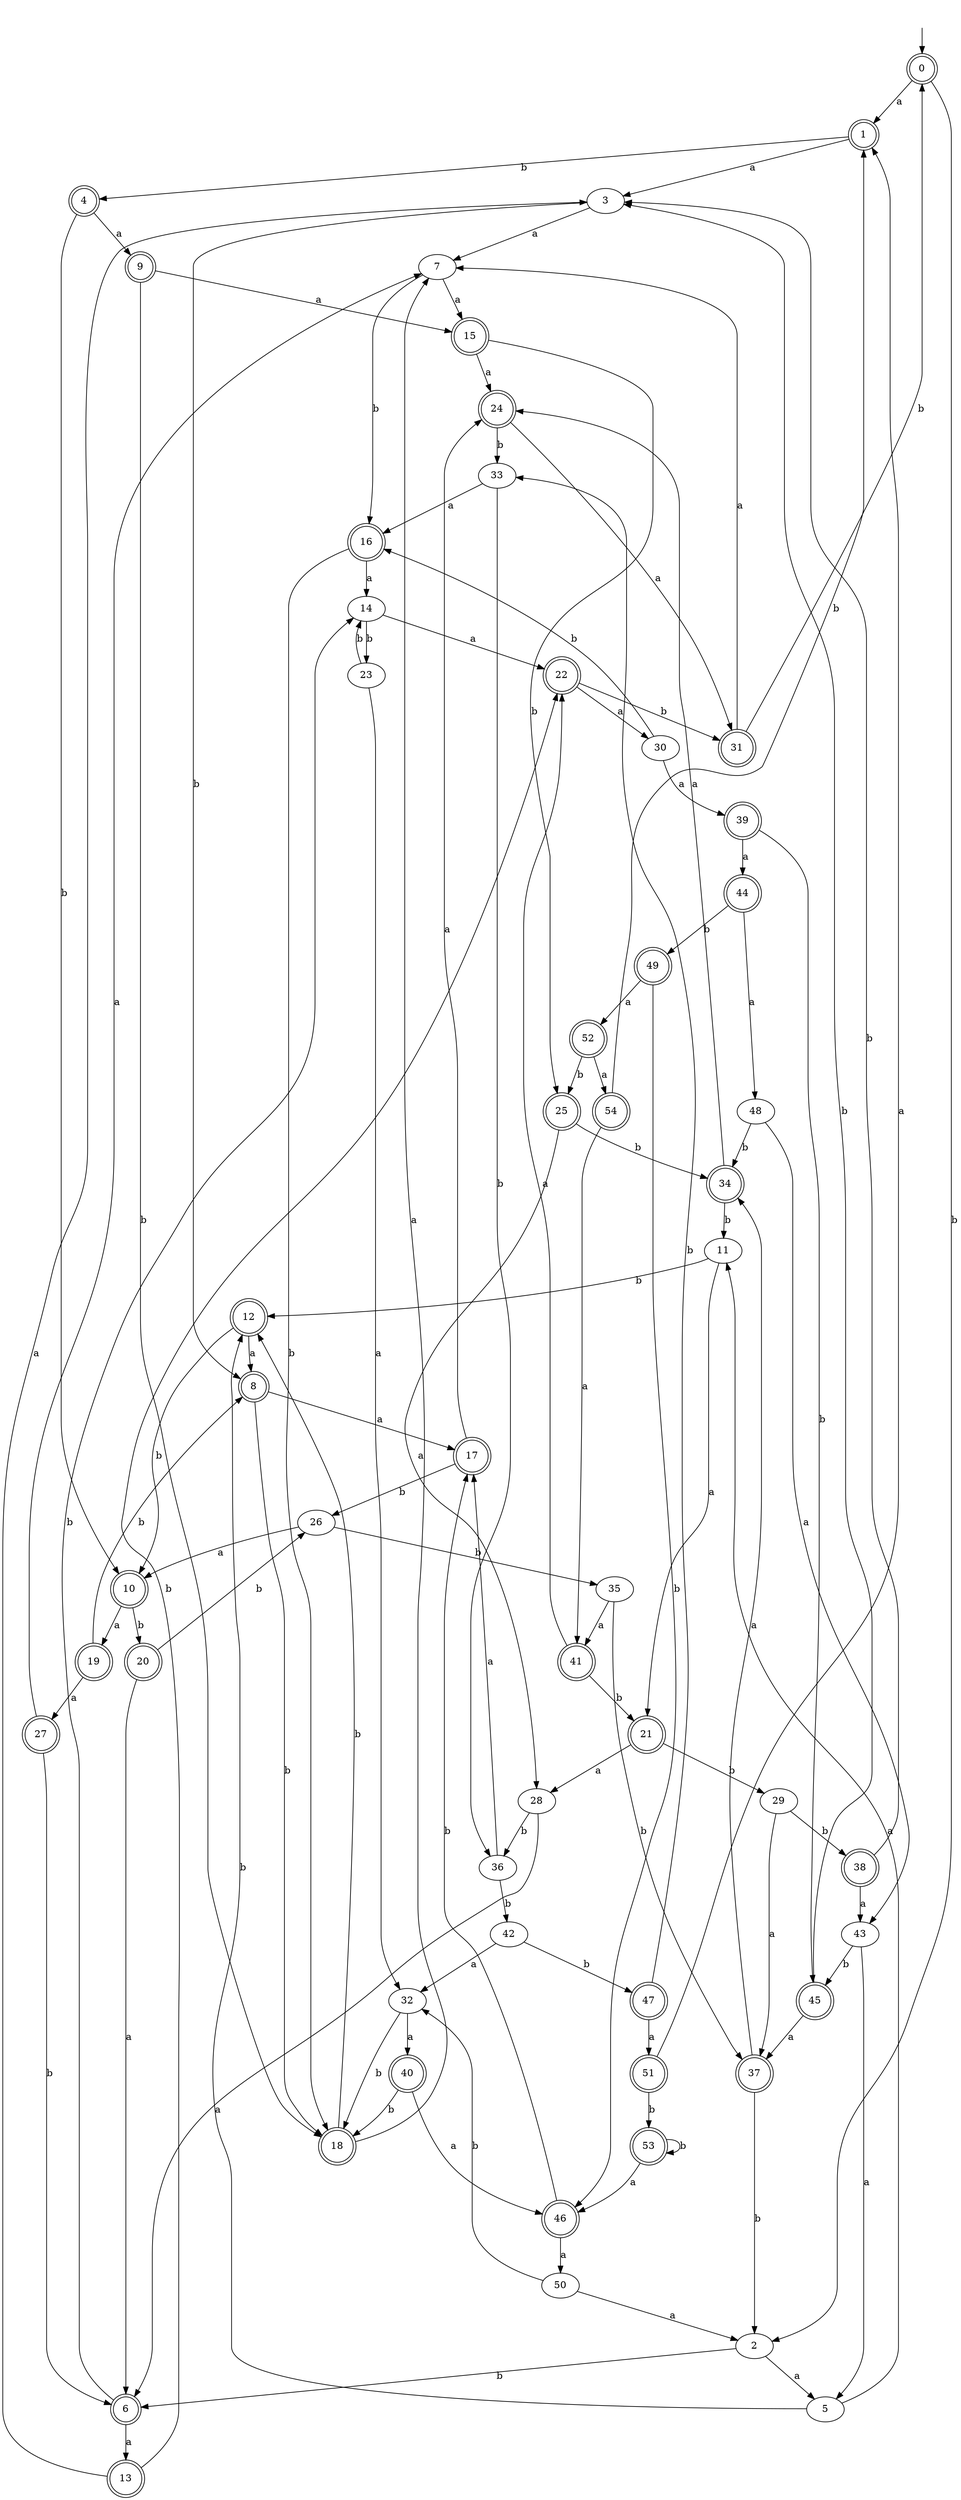 digraph RandomDFA {
  __start0 [label="", shape=none];
  __start0 -> 0 [label=""];
  0 [shape=circle] [shape=doublecircle]
  0 -> 1 [label="a"]
  0 -> 2 [label="b"]
  1 [shape=doublecircle]
  1 -> 3 [label="a"]
  1 -> 4 [label="b"]
  2
  2 -> 5 [label="a"]
  2 -> 6 [label="b"]
  3
  3 -> 7 [label="a"]
  3 -> 8 [label="b"]
  4 [shape=doublecircle]
  4 -> 9 [label="a"]
  4 -> 10 [label="b"]
  5
  5 -> 11 [label="a"]
  5 -> 12 [label="b"]
  6 [shape=doublecircle]
  6 -> 13 [label="a"]
  6 -> 14 [label="b"]
  7
  7 -> 15 [label="a"]
  7 -> 16 [label="b"]
  8 [shape=doublecircle]
  8 -> 17 [label="a"]
  8 -> 18 [label="b"]
  9 [shape=doublecircle]
  9 -> 15 [label="a"]
  9 -> 18 [label="b"]
  10 [shape=doublecircle]
  10 -> 19 [label="a"]
  10 -> 20 [label="b"]
  11
  11 -> 21 [label="a"]
  11 -> 12 [label="b"]
  12 [shape=doublecircle]
  12 -> 8 [label="a"]
  12 -> 10 [label="b"]
  13 [shape=doublecircle]
  13 -> 3 [label="a"]
  13 -> 22 [label="b"]
  14
  14 -> 22 [label="a"]
  14 -> 23 [label="b"]
  15 [shape=doublecircle]
  15 -> 24 [label="a"]
  15 -> 25 [label="b"]
  16 [shape=doublecircle]
  16 -> 14 [label="a"]
  16 -> 18 [label="b"]
  17 [shape=doublecircle]
  17 -> 24 [label="a"]
  17 -> 26 [label="b"]
  18 [shape=doublecircle]
  18 -> 7 [label="a"]
  18 -> 12 [label="b"]
  19 [shape=doublecircle]
  19 -> 27 [label="a"]
  19 -> 8 [label="b"]
  20 [shape=doublecircle]
  20 -> 6 [label="a"]
  20 -> 26 [label="b"]
  21 [shape=doublecircle]
  21 -> 28 [label="a"]
  21 -> 29 [label="b"]
  22 [shape=doublecircle]
  22 -> 30 [label="a"]
  22 -> 31 [label="b"]
  23
  23 -> 32 [label="a"]
  23 -> 14 [label="b"]
  24 [shape=doublecircle]
  24 -> 31 [label="a"]
  24 -> 33 [label="b"]
  25 [shape=doublecircle]
  25 -> 28 [label="a"]
  25 -> 34 [label="b"]
  26
  26 -> 10 [label="a"]
  26 -> 35 [label="b"]
  27 [shape=doublecircle]
  27 -> 7 [label="a"]
  27 -> 6 [label="b"]
  28
  28 -> 6 [label="a"]
  28 -> 36 [label="b"]
  29
  29 -> 37 [label="a"]
  29 -> 38 [label="b"]
  30
  30 -> 39 [label="a"]
  30 -> 16 [label="b"]
  31 [shape=doublecircle]
  31 -> 7 [label="a"]
  31 -> 0 [label="b"]
  32
  32 -> 40 [label="a"]
  32 -> 18 [label="b"]
  33
  33 -> 16 [label="a"]
  33 -> 36 [label="b"]
  34 [shape=doublecircle]
  34 -> 24 [label="a"]
  34 -> 11 [label="b"]
  35
  35 -> 41 [label="a"]
  35 -> 37 [label="b"]
  36
  36 -> 17 [label="a"]
  36 -> 42 [label="b"]
  37 [shape=doublecircle]
  37 -> 34 [label="a"]
  37 -> 2 [label="b"]
  38 [shape=doublecircle]
  38 -> 43 [label="a"]
  38 -> 3 [label="b"]
  39 [shape=doublecircle]
  39 -> 44 [label="a"]
  39 -> 45 [label="b"]
  40 [shape=doublecircle]
  40 -> 46 [label="a"]
  40 -> 18 [label="b"]
  41 [shape=doublecircle]
  41 -> 22 [label="a"]
  41 -> 21 [label="b"]
  42
  42 -> 32 [label="a"]
  42 -> 47 [label="b"]
  43
  43 -> 5 [label="a"]
  43 -> 45 [label="b"]
  44 [shape=doublecircle]
  44 -> 48 [label="a"]
  44 -> 49 [label="b"]
  45 [shape=doublecircle]
  45 -> 37 [label="a"]
  45 -> 3 [label="b"]
  46 [shape=doublecircle]
  46 -> 50 [label="a"]
  46 -> 17 [label="b"]
  47 [shape=doublecircle]
  47 -> 51 [label="a"]
  47 -> 33 [label="b"]
  48
  48 -> 43 [label="a"]
  48 -> 34 [label="b"]
  49 [shape=doublecircle]
  49 -> 52 [label="a"]
  49 -> 46 [label="b"]
  50
  50 -> 2 [label="a"]
  50 -> 32 [label="b"]
  51 [shape=doublecircle]
  51 -> 1 [label="a"]
  51 -> 53 [label="b"]
  52 [shape=doublecircle]
  52 -> 54 [label="a"]
  52 -> 25 [label="b"]
  53 [shape=doublecircle]
  53 -> 46 [label="a"]
  53 -> 53 [label="b"]
  54 [shape=doublecircle]
  54 -> 41 [label="a"]
  54 -> 1 [label="b"]
}
